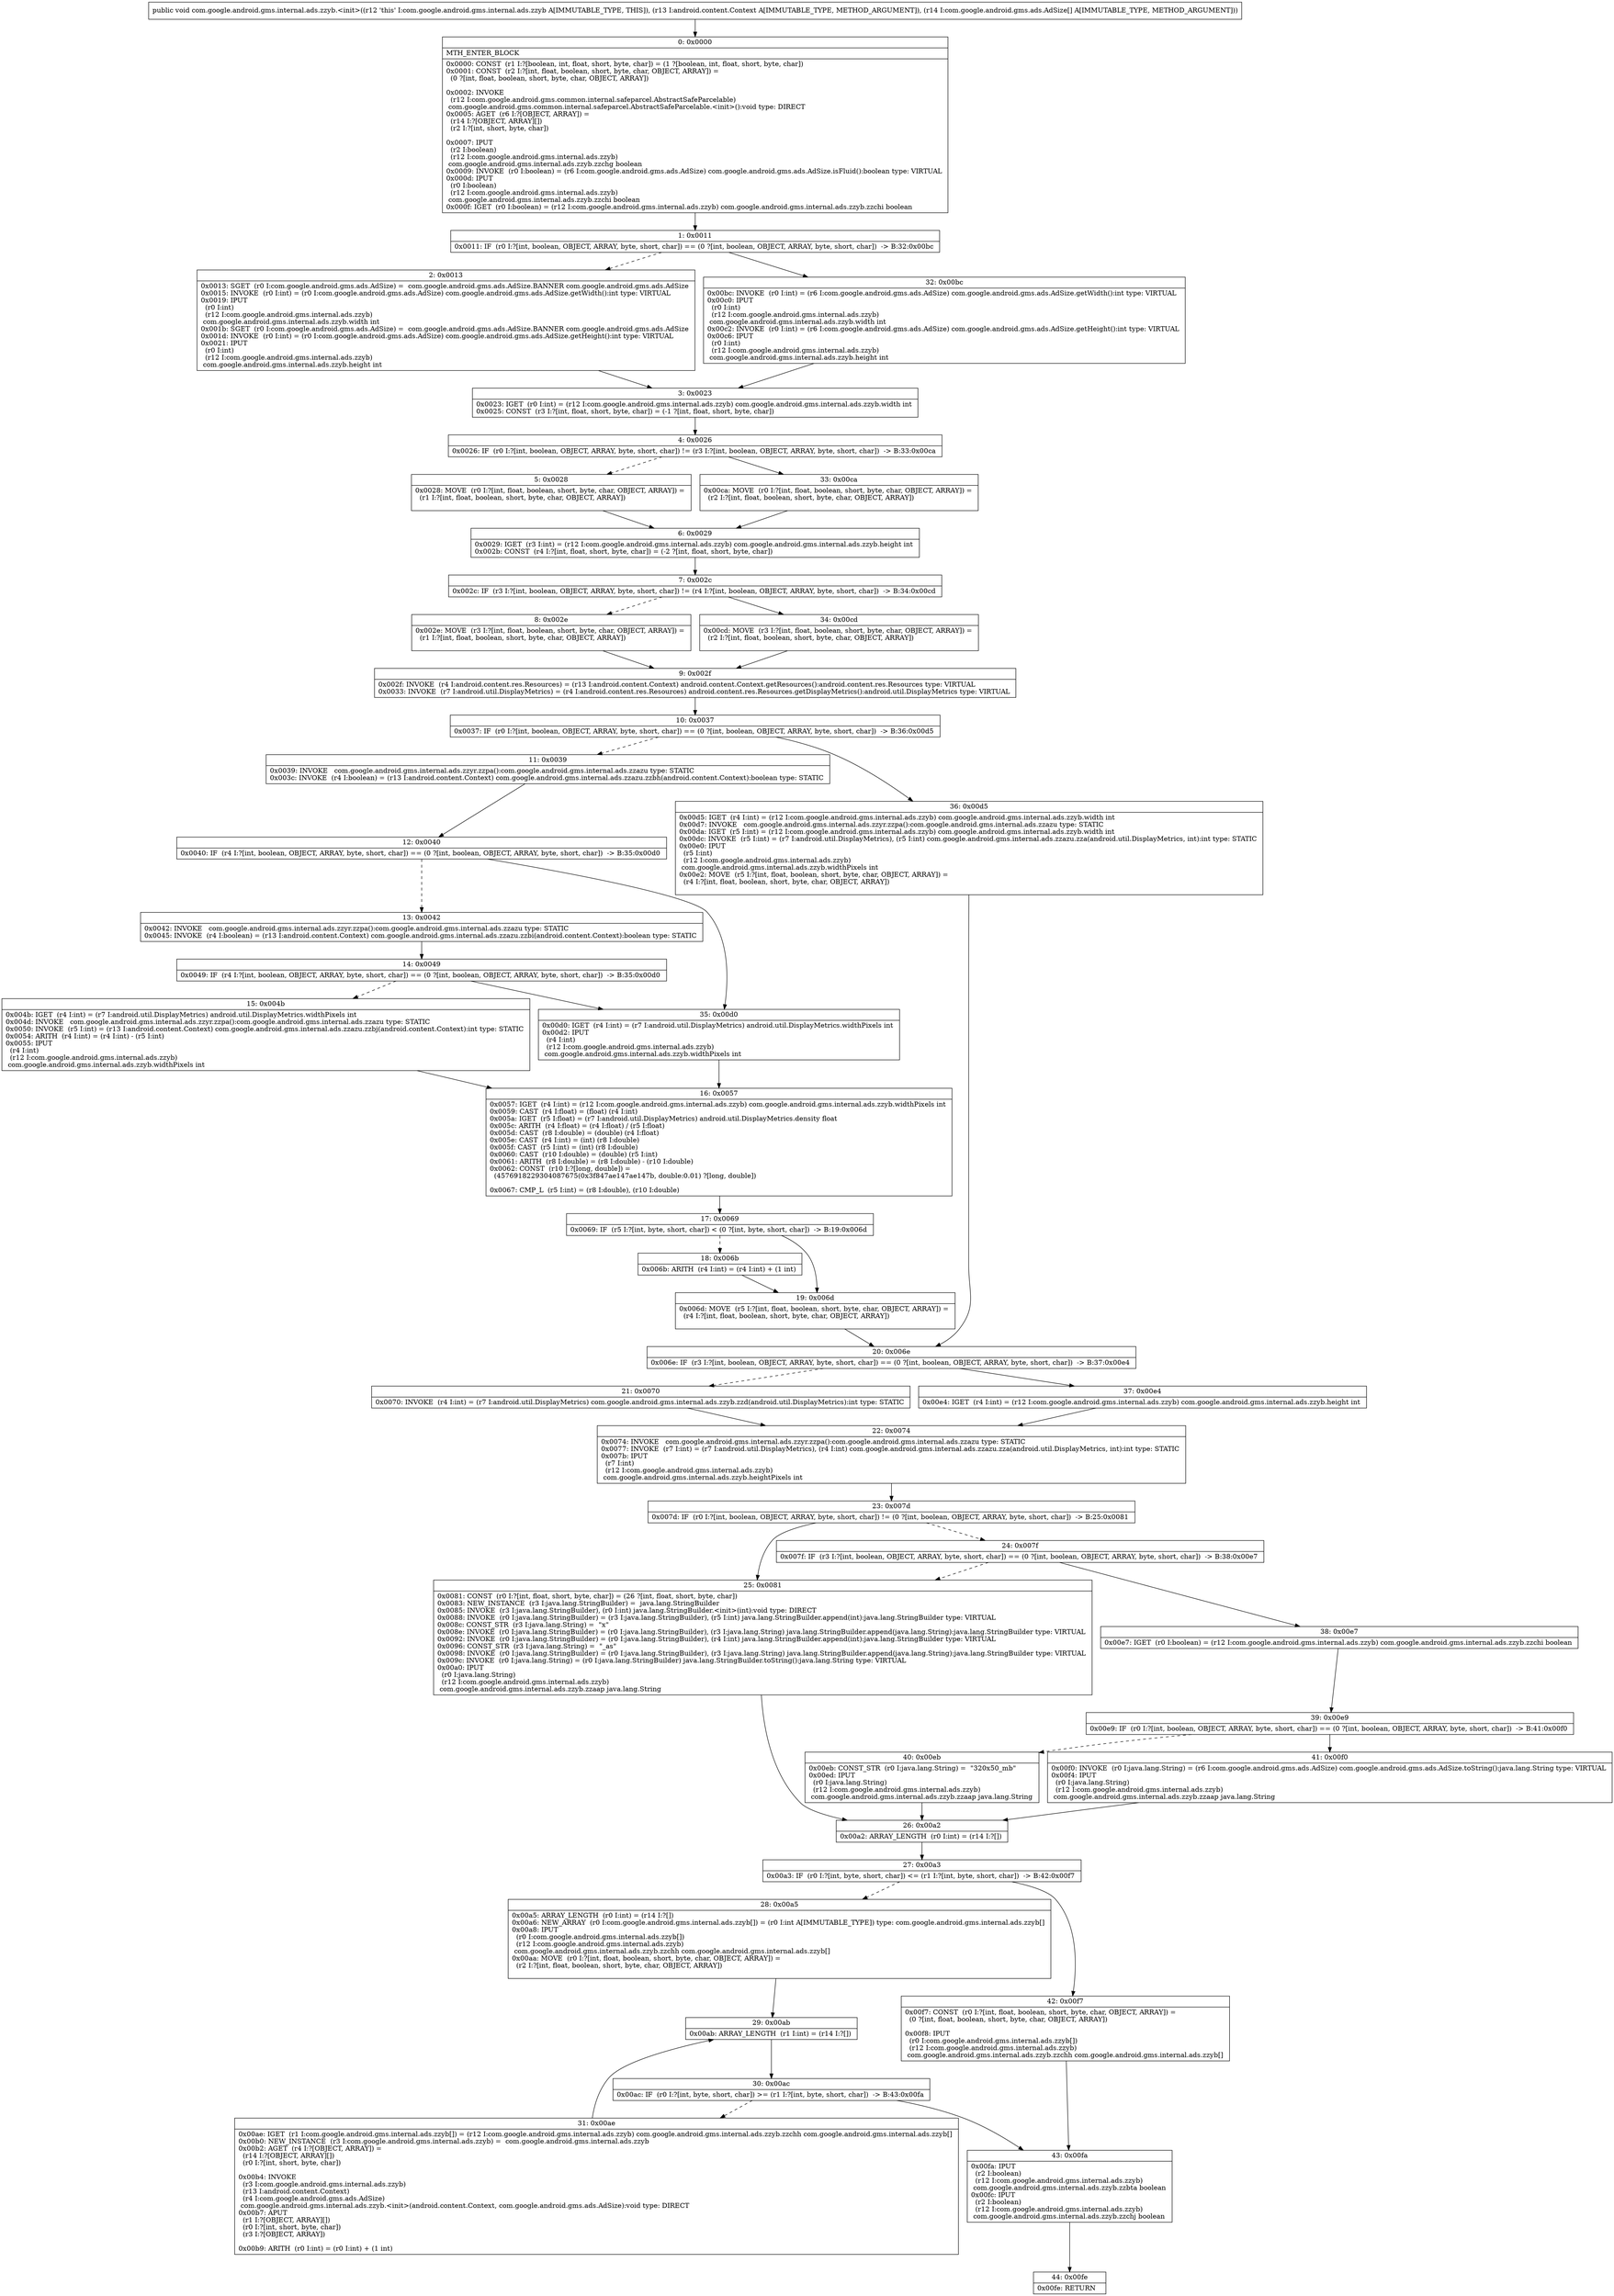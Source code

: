 digraph "CFG forcom.google.android.gms.internal.ads.zzyb.\<init\>(Landroid\/content\/Context;[Lcom\/google\/android\/gms\/ads\/AdSize;)V" {
Node_0 [shape=record,label="{0\:\ 0x0000|MTH_ENTER_BLOCK\l|0x0000: CONST  (r1 I:?[boolean, int, float, short, byte, char]) = (1 ?[boolean, int, float, short, byte, char]) \l0x0001: CONST  (r2 I:?[int, float, boolean, short, byte, char, OBJECT, ARRAY]) = \l  (0 ?[int, float, boolean, short, byte, char, OBJECT, ARRAY])\l \l0x0002: INVOKE  \l  (r12 I:com.google.android.gms.common.internal.safeparcel.AbstractSafeParcelable)\l com.google.android.gms.common.internal.safeparcel.AbstractSafeParcelable.\<init\>():void type: DIRECT \l0x0005: AGET  (r6 I:?[OBJECT, ARRAY]) = \l  (r14 I:?[OBJECT, ARRAY][])\l  (r2 I:?[int, short, byte, char])\l \l0x0007: IPUT  \l  (r2 I:boolean)\l  (r12 I:com.google.android.gms.internal.ads.zzyb)\l com.google.android.gms.internal.ads.zzyb.zzchg boolean \l0x0009: INVOKE  (r0 I:boolean) = (r6 I:com.google.android.gms.ads.AdSize) com.google.android.gms.ads.AdSize.isFluid():boolean type: VIRTUAL \l0x000d: IPUT  \l  (r0 I:boolean)\l  (r12 I:com.google.android.gms.internal.ads.zzyb)\l com.google.android.gms.internal.ads.zzyb.zzchi boolean \l0x000f: IGET  (r0 I:boolean) = (r12 I:com.google.android.gms.internal.ads.zzyb) com.google.android.gms.internal.ads.zzyb.zzchi boolean \l}"];
Node_1 [shape=record,label="{1\:\ 0x0011|0x0011: IF  (r0 I:?[int, boolean, OBJECT, ARRAY, byte, short, char]) == (0 ?[int, boolean, OBJECT, ARRAY, byte, short, char])  \-\> B:32:0x00bc \l}"];
Node_2 [shape=record,label="{2\:\ 0x0013|0x0013: SGET  (r0 I:com.google.android.gms.ads.AdSize) =  com.google.android.gms.ads.AdSize.BANNER com.google.android.gms.ads.AdSize \l0x0015: INVOKE  (r0 I:int) = (r0 I:com.google.android.gms.ads.AdSize) com.google.android.gms.ads.AdSize.getWidth():int type: VIRTUAL \l0x0019: IPUT  \l  (r0 I:int)\l  (r12 I:com.google.android.gms.internal.ads.zzyb)\l com.google.android.gms.internal.ads.zzyb.width int \l0x001b: SGET  (r0 I:com.google.android.gms.ads.AdSize) =  com.google.android.gms.ads.AdSize.BANNER com.google.android.gms.ads.AdSize \l0x001d: INVOKE  (r0 I:int) = (r0 I:com.google.android.gms.ads.AdSize) com.google.android.gms.ads.AdSize.getHeight():int type: VIRTUAL \l0x0021: IPUT  \l  (r0 I:int)\l  (r12 I:com.google.android.gms.internal.ads.zzyb)\l com.google.android.gms.internal.ads.zzyb.height int \l}"];
Node_3 [shape=record,label="{3\:\ 0x0023|0x0023: IGET  (r0 I:int) = (r12 I:com.google.android.gms.internal.ads.zzyb) com.google.android.gms.internal.ads.zzyb.width int \l0x0025: CONST  (r3 I:?[int, float, short, byte, char]) = (\-1 ?[int, float, short, byte, char]) \l}"];
Node_4 [shape=record,label="{4\:\ 0x0026|0x0026: IF  (r0 I:?[int, boolean, OBJECT, ARRAY, byte, short, char]) != (r3 I:?[int, boolean, OBJECT, ARRAY, byte, short, char])  \-\> B:33:0x00ca \l}"];
Node_5 [shape=record,label="{5\:\ 0x0028|0x0028: MOVE  (r0 I:?[int, float, boolean, short, byte, char, OBJECT, ARRAY]) = \l  (r1 I:?[int, float, boolean, short, byte, char, OBJECT, ARRAY])\l \l}"];
Node_6 [shape=record,label="{6\:\ 0x0029|0x0029: IGET  (r3 I:int) = (r12 I:com.google.android.gms.internal.ads.zzyb) com.google.android.gms.internal.ads.zzyb.height int \l0x002b: CONST  (r4 I:?[int, float, short, byte, char]) = (\-2 ?[int, float, short, byte, char]) \l}"];
Node_7 [shape=record,label="{7\:\ 0x002c|0x002c: IF  (r3 I:?[int, boolean, OBJECT, ARRAY, byte, short, char]) != (r4 I:?[int, boolean, OBJECT, ARRAY, byte, short, char])  \-\> B:34:0x00cd \l}"];
Node_8 [shape=record,label="{8\:\ 0x002e|0x002e: MOVE  (r3 I:?[int, float, boolean, short, byte, char, OBJECT, ARRAY]) = \l  (r1 I:?[int, float, boolean, short, byte, char, OBJECT, ARRAY])\l \l}"];
Node_9 [shape=record,label="{9\:\ 0x002f|0x002f: INVOKE  (r4 I:android.content.res.Resources) = (r13 I:android.content.Context) android.content.Context.getResources():android.content.res.Resources type: VIRTUAL \l0x0033: INVOKE  (r7 I:android.util.DisplayMetrics) = (r4 I:android.content.res.Resources) android.content.res.Resources.getDisplayMetrics():android.util.DisplayMetrics type: VIRTUAL \l}"];
Node_10 [shape=record,label="{10\:\ 0x0037|0x0037: IF  (r0 I:?[int, boolean, OBJECT, ARRAY, byte, short, char]) == (0 ?[int, boolean, OBJECT, ARRAY, byte, short, char])  \-\> B:36:0x00d5 \l}"];
Node_11 [shape=record,label="{11\:\ 0x0039|0x0039: INVOKE   com.google.android.gms.internal.ads.zzyr.zzpa():com.google.android.gms.internal.ads.zzazu type: STATIC \l0x003c: INVOKE  (r4 I:boolean) = (r13 I:android.content.Context) com.google.android.gms.internal.ads.zzazu.zzbh(android.content.Context):boolean type: STATIC \l}"];
Node_12 [shape=record,label="{12\:\ 0x0040|0x0040: IF  (r4 I:?[int, boolean, OBJECT, ARRAY, byte, short, char]) == (0 ?[int, boolean, OBJECT, ARRAY, byte, short, char])  \-\> B:35:0x00d0 \l}"];
Node_13 [shape=record,label="{13\:\ 0x0042|0x0042: INVOKE   com.google.android.gms.internal.ads.zzyr.zzpa():com.google.android.gms.internal.ads.zzazu type: STATIC \l0x0045: INVOKE  (r4 I:boolean) = (r13 I:android.content.Context) com.google.android.gms.internal.ads.zzazu.zzbi(android.content.Context):boolean type: STATIC \l}"];
Node_14 [shape=record,label="{14\:\ 0x0049|0x0049: IF  (r4 I:?[int, boolean, OBJECT, ARRAY, byte, short, char]) == (0 ?[int, boolean, OBJECT, ARRAY, byte, short, char])  \-\> B:35:0x00d0 \l}"];
Node_15 [shape=record,label="{15\:\ 0x004b|0x004b: IGET  (r4 I:int) = (r7 I:android.util.DisplayMetrics) android.util.DisplayMetrics.widthPixels int \l0x004d: INVOKE   com.google.android.gms.internal.ads.zzyr.zzpa():com.google.android.gms.internal.ads.zzazu type: STATIC \l0x0050: INVOKE  (r5 I:int) = (r13 I:android.content.Context) com.google.android.gms.internal.ads.zzazu.zzbj(android.content.Context):int type: STATIC \l0x0054: ARITH  (r4 I:int) = (r4 I:int) \- (r5 I:int) \l0x0055: IPUT  \l  (r4 I:int)\l  (r12 I:com.google.android.gms.internal.ads.zzyb)\l com.google.android.gms.internal.ads.zzyb.widthPixels int \l}"];
Node_16 [shape=record,label="{16\:\ 0x0057|0x0057: IGET  (r4 I:int) = (r12 I:com.google.android.gms.internal.ads.zzyb) com.google.android.gms.internal.ads.zzyb.widthPixels int \l0x0059: CAST  (r4 I:float) = (float) (r4 I:int) \l0x005a: IGET  (r5 I:float) = (r7 I:android.util.DisplayMetrics) android.util.DisplayMetrics.density float \l0x005c: ARITH  (r4 I:float) = (r4 I:float) \/ (r5 I:float) \l0x005d: CAST  (r8 I:double) = (double) (r4 I:float) \l0x005e: CAST  (r4 I:int) = (int) (r8 I:double) \l0x005f: CAST  (r5 I:int) = (int) (r8 I:double) \l0x0060: CAST  (r10 I:double) = (double) (r5 I:int) \l0x0061: ARITH  (r8 I:double) = (r8 I:double) \- (r10 I:double) \l0x0062: CONST  (r10 I:?[long, double]) = \l  (4576918229304087675(0x3f847ae147ae147b, double:0.01) ?[long, double])\l \l0x0067: CMP_L  (r5 I:int) = (r8 I:double), (r10 I:double) \l}"];
Node_17 [shape=record,label="{17\:\ 0x0069|0x0069: IF  (r5 I:?[int, byte, short, char]) \< (0 ?[int, byte, short, char])  \-\> B:19:0x006d \l}"];
Node_18 [shape=record,label="{18\:\ 0x006b|0x006b: ARITH  (r4 I:int) = (r4 I:int) + (1 int) \l}"];
Node_19 [shape=record,label="{19\:\ 0x006d|0x006d: MOVE  (r5 I:?[int, float, boolean, short, byte, char, OBJECT, ARRAY]) = \l  (r4 I:?[int, float, boolean, short, byte, char, OBJECT, ARRAY])\l \l}"];
Node_20 [shape=record,label="{20\:\ 0x006e|0x006e: IF  (r3 I:?[int, boolean, OBJECT, ARRAY, byte, short, char]) == (0 ?[int, boolean, OBJECT, ARRAY, byte, short, char])  \-\> B:37:0x00e4 \l}"];
Node_21 [shape=record,label="{21\:\ 0x0070|0x0070: INVOKE  (r4 I:int) = (r7 I:android.util.DisplayMetrics) com.google.android.gms.internal.ads.zzyb.zzd(android.util.DisplayMetrics):int type: STATIC \l}"];
Node_22 [shape=record,label="{22\:\ 0x0074|0x0074: INVOKE   com.google.android.gms.internal.ads.zzyr.zzpa():com.google.android.gms.internal.ads.zzazu type: STATIC \l0x0077: INVOKE  (r7 I:int) = (r7 I:android.util.DisplayMetrics), (r4 I:int) com.google.android.gms.internal.ads.zzazu.zza(android.util.DisplayMetrics, int):int type: STATIC \l0x007b: IPUT  \l  (r7 I:int)\l  (r12 I:com.google.android.gms.internal.ads.zzyb)\l com.google.android.gms.internal.ads.zzyb.heightPixels int \l}"];
Node_23 [shape=record,label="{23\:\ 0x007d|0x007d: IF  (r0 I:?[int, boolean, OBJECT, ARRAY, byte, short, char]) != (0 ?[int, boolean, OBJECT, ARRAY, byte, short, char])  \-\> B:25:0x0081 \l}"];
Node_24 [shape=record,label="{24\:\ 0x007f|0x007f: IF  (r3 I:?[int, boolean, OBJECT, ARRAY, byte, short, char]) == (0 ?[int, boolean, OBJECT, ARRAY, byte, short, char])  \-\> B:38:0x00e7 \l}"];
Node_25 [shape=record,label="{25\:\ 0x0081|0x0081: CONST  (r0 I:?[int, float, short, byte, char]) = (26 ?[int, float, short, byte, char]) \l0x0083: NEW_INSTANCE  (r3 I:java.lang.StringBuilder) =  java.lang.StringBuilder \l0x0085: INVOKE  (r3 I:java.lang.StringBuilder), (r0 I:int) java.lang.StringBuilder.\<init\>(int):void type: DIRECT \l0x0088: INVOKE  (r0 I:java.lang.StringBuilder) = (r3 I:java.lang.StringBuilder), (r5 I:int) java.lang.StringBuilder.append(int):java.lang.StringBuilder type: VIRTUAL \l0x008c: CONST_STR  (r3 I:java.lang.String) =  \"x\" \l0x008e: INVOKE  (r0 I:java.lang.StringBuilder) = (r0 I:java.lang.StringBuilder), (r3 I:java.lang.String) java.lang.StringBuilder.append(java.lang.String):java.lang.StringBuilder type: VIRTUAL \l0x0092: INVOKE  (r0 I:java.lang.StringBuilder) = (r0 I:java.lang.StringBuilder), (r4 I:int) java.lang.StringBuilder.append(int):java.lang.StringBuilder type: VIRTUAL \l0x0096: CONST_STR  (r3 I:java.lang.String) =  \"_as\" \l0x0098: INVOKE  (r0 I:java.lang.StringBuilder) = (r0 I:java.lang.StringBuilder), (r3 I:java.lang.String) java.lang.StringBuilder.append(java.lang.String):java.lang.StringBuilder type: VIRTUAL \l0x009c: INVOKE  (r0 I:java.lang.String) = (r0 I:java.lang.StringBuilder) java.lang.StringBuilder.toString():java.lang.String type: VIRTUAL \l0x00a0: IPUT  \l  (r0 I:java.lang.String)\l  (r12 I:com.google.android.gms.internal.ads.zzyb)\l com.google.android.gms.internal.ads.zzyb.zzaap java.lang.String \l}"];
Node_26 [shape=record,label="{26\:\ 0x00a2|0x00a2: ARRAY_LENGTH  (r0 I:int) = (r14 I:?[]) \l}"];
Node_27 [shape=record,label="{27\:\ 0x00a3|0x00a3: IF  (r0 I:?[int, byte, short, char]) \<= (r1 I:?[int, byte, short, char])  \-\> B:42:0x00f7 \l}"];
Node_28 [shape=record,label="{28\:\ 0x00a5|0x00a5: ARRAY_LENGTH  (r0 I:int) = (r14 I:?[]) \l0x00a6: NEW_ARRAY  (r0 I:com.google.android.gms.internal.ads.zzyb[]) = (r0 I:int A[IMMUTABLE_TYPE]) type: com.google.android.gms.internal.ads.zzyb[] \l0x00a8: IPUT  \l  (r0 I:com.google.android.gms.internal.ads.zzyb[])\l  (r12 I:com.google.android.gms.internal.ads.zzyb)\l com.google.android.gms.internal.ads.zzyb.zzchh com.google.android.gms.internal.ads.zzyb[] \l0x00aa: MOVE  (r0 I:?[int, float, boolean, short, byte, char, OBJECT, ARRAY]) = \l  (r2 I:?[int, float, boolean, short, byte, char, OBJECT, ARRAY])\l \l}"];
Node_29 [shape=record,label="{29\:\ 0x00ab|0x00ab: ARRAY_LENGTH  (r1 I:int) = (r14 I:?[]) \l}"];
Node_30 [shape=record,label="{30\:\ 0x00ac|0x00ac: IF  (r0 I:?[int, byte, short, char]) \>= (r1 I:?[int, byte, short, char])  \-\> B:43:0x00fa \l}"];
Node_31 [shape=record,label="{31\:\ 0x00ae|0x00ae: IGET  (r1 I:com.google.android.gms.internal.ads.zzyb[]) = (r12 I:com.google.android.gms.internal.ads.zzyb) com.google.android.gms.internal.ads.zzyb.zzchh com.google.android.gms.internal.ads.zzyb[] \l0x00b0: NEW_INSTANCE  (r3 I:com.google.android.gms.internal.ads.zzyb) =  com.google.android.gms.internal.ads.zzyb \l0x00b2: AGET  (r4 I:?[OBJECT, ARRAY]) = \l  (r14 I:?[OBJECT, ARRAY][])\l  (r0 I:?[int, short, byte, char])\l \l0x00b4: INVOKE  \l  (r3 I:com.google.android.gms.internal.ads.zzyb)\l  (r13 I:android.content.Context)\l  (r4 I:com.google.android.gms.ads.AdSize)\l com.google.android.gms.internal.ads.zzyb.\<init\>(android.content.Context, com.google.android.gms.ads.AdSize):void type: DIRECT \l0x00b7: APUT  \l  (r1 I:?[OBJECT, ARRAY][])\l  (r0 I:?[int, short, byte, char])\l  (r3 I:?[OBJECT, ARRAY])\l \l0x00b9: ARITH  (r0 I:int) = (r0 I:int) + (1 int) \l}"];
Node_32 [shape=record,label="{32\:\ 0x00bc|0x00bc: INVOKE  (r0 I:int) = (r6 I:com.google.android.gms.ads.AdSize) com.google.android.gms.ads.AdSize.getWidth():int type: VIRTUAL \l0x00c0: IPUT  \l  (r0 I:int)\l  (r12 I:com.google.android.gms.internal.ads.zzyb)\l com.google.android.gms.internal.ads.zzyb.width int \l0x00c2: INVOKE  (r0 I:int) = (r6 I:com.google.android.gms.ads.AdSize) com.google.android.gms.ads.AdSize.getHeight():int type: VIRTUAL \l0x00c6: IPUT  \l  (r0 I:int)\l  (r12 I:com.google.android.gms.internal.ads.zzyb)\l com.google.android.gms.internal.ads.zzyb.height int \l}"];
Node_33 [shape=record,label="{33\:\ 0x00ca|0x00ca: MOVE  (r0 I:?[int, float, boolean, short, byte, char, OBJECT, ARRAY]) = \l  (r2 I:?[int, float, boolean, short, byte, char, OBJECT, ARRAY])\l \l}"];
Node_34 [shape=record,label="{34\:\ 0x00cd|0x00cd: MOVE  (r3 I:?[int, float, boolean, short, byte, char, OBJECT, ARRAY]) = \l  (r2 I:?[int, float, boolean, short, byte, char, OBJECT, ARRAY])\l \l}"];
Node_35 [shape=record,label="{35\:\ 0x00d0|0x00d0: IGET  (r4 I:int) = (r7 I:android.util.DisplayMetrics) android.util.DisplayMetrics.widthPixels int \l0x00d2: IPUT  \l  (r4 I:int)\l  (r12 I:com.google.android.gms.internal.ads.zzyb)\l com.google.android.gms.internal.ads.zzyb.widthPixels int \l}"];
Node_36 [shape=record,label="{36\:\ 0x00d5|0x00d5: IGET  (r4 I:int) = (r12 I:com.google.android.gms.internal.ads.zzyb) com.google.android.gms.internal.ads.zzyb.width int \l0x00d7: INVOKE   com.google.android.gms.internal.ads.zzyr.zzpa():com.google.android.gms.internal.ads.zzazu type: STATIC \l0x00da: IGET  (r5 I:int) = (r12 I:com.google.android.gms.internal.ads.zzyb) com.google.android.gms.internal.ads.zzyb.width int \l0x00dc: INVOKE  (r5 I:int) = (r7 I:android.util.DisplayMetrics), (r5 I:int) com.google.android.gms.internal.ads.zzazu.zza(android.util.DisplayMetrics, int):int type: STATIC \l0x00e0: IPUT  \l  (r5 I:int)\l  (r12 I:com.google.android.gms.internal.ads.zzyb)\l com.google.android.gms.internal.ads.zzyb.widthPixels int \l0x00e2: MOVE  (r5 I:?[int, float, boolean, short, byte, char, OBJECT, ARRAY]) = \l  (r4 I:?[int, float, boolean, short, byte, char, OBJECT, ARRAY])\l \l}"];
Node_37 [shape=record,label="{37\:\ 0x00e4|0x00e4: IGET  (r4 I:int) = (r12 I:com.google.android.gms.internal.ads.zzyb) com.google.android.gms.internal.ads.zzyb.height int \l}"];
Node_38 [shape=record,label="{38\:\ 0x00e7|0x00e7: IGET  (r0 I:boolean) = (r12 I:com.google.android.gms.internal.ads.zzyb) com.google.android.gms.internal.ads.zzyb.zzchi boolean \l}"];
Node_39 [shape=record,label="{39\:\ 0x00e9|0x00e9: IF  (r0 I:?[int, boolean, OBJECT, ARRAY, byte, short, char]) == (0 ?[int, boolean, OBJECT, ARRAY, byte, short, char])  \-\> B:41:0x00f0 \l}"];
Node_40 [shape=record,label="{40\:\ 0x00eb|0x00eb: CONST_STR  (r0 I:java.lang.String) =  \"320x50_mb\" \l0x00ed: IPUT  \l  (r0 I:java.lang.String)\l  (r12 I:com.google.android.gms.internal.ads.zzyb)\l com.google.android.gms.internal.ads.zzyb.zzaap java.lang.String \l}"];
Node_41 [shape=record,label="{41\:\ 0x00f0|0x00f0: INVOKE  (r0 I:java.lang.String) = (r6 I:com.google.android.gms.ads.AdSize) com.google.android.gms.ads.AdSize.toString():java.lang.String type: VIRTUAL \l0x00f4: IPUT  \l  (r0 I:java.lang.String)\l  (r12 I:com.google.android.gms.internal.ads.zzyb)\l com.google.android.gms.internal.ads.zzyb.zzaap java.lang.String \l}"];
Node_42 [shape=record,label="{42\:\ 0x00f7|0x00f7: CONST  (r0 I:?[int, float, boolean, short, byte, char, OBJECT, ARRAY]) = \l  (0 ?[int, float, boolean, short, byte, char, OBJECT, ARRAY])\l \l0x00f8: IPUT  \l  (r0 I:com.google.android.gms.internal.ads.zzyb[])\l  (r12 I:com.google.android.gms.internal.ads.zzyb)\l com.google.android.gms.internal.ads.zzyb.zzchh com.google.android.gms.internal.ads.zzyb[] \l}"];
Node_43 [shape=record,label="{43\:\ 0x00fa|0x00fa: IPUT  \l  (r2 I:boolean)\l  (r12 I:com.google.android.gms.internal.ads.zzyb)\l com.google.android.gms.internal.ads.zzyb.zzbta boolean \l0x00fc: IPUT  \l  (r2 I:boolean)\l  (r12 I:com.google.android.gms.internal.ads.zzyb)\l com.google.android.gms.internal.ads.zzyb.zzchj boolean \l}"];
Node_44 [shape=record,label="{44\:\ 0x00fe|0x00fe: RETURN   \l}"];
MethodNode[shape=record,label="{public void com.google.android.gms.internal.ads.zzyb.\<init\>((r12 'this' I:com.google.android.gms.internal.ads.zzyb A[IMMUTABLE_TYPE, THIS]), (r13 I:android.content.Context A[IMMUTABLE_TYPE, METHOD_ARGUMENT]), (r14 I:com.google.android.gms.ads.AdSize[] A[IMMUTABLE_TYPE, METHOD_ARGUMENT])) }"];
MethodNode -> Node_0;
Node_0 -> Node_1;
Node_1 -> Node_2[style=dashed];
Node_1 -> Node_32;
Node_2 -> Node_3;
Node_3 -> Node_4;
Node_4 -> Node_5[style=dashed];
Node_4 -> Node_33;
Node_5 -> Node_6;
Node_6 -> Node_7;
Node_7 -> Node_8[style=dashed];
Node_7 -> Node_34;
Node_8 -> Node_9;
Node_9 -> Node_10;
Node_10 -> Node_11[style=dashed];
Node_10 -> Node_36;
Node_11 -> Node_12;
Node_12 -> Node_13[style=dashed];
Node_12 -> Node_35;
Node_13 -> Node_14;
Node_14 -> Node_15[style=dashed];
Node_14 -> Node_35;
Node_15 -> Node_16;
Node_16 -> Node_17;
Node_17 -> Node_18[style=dashed];
Node_17 -> Node_19;
Node_18 -> Node_19;
Node_19 -> Node_20;
Node_20 -> Node_21[style=dashed];
Node_20 -> Node_37;
Node_21 -> Node_22;
Node_22 -> Node_23;
Node_23 -> Node_24[style=dashed];
Node_23 -> Node_25;
Node_24 -> Node_25[style=dashed];
Node_24 -> Node_38;
Node_25 -> Node_26;
Node_26 -> Node_27;
Node_27 -> Node_28[style=dashed];
Node_27 -> Node_42;
Node_28 -> Node_29;
Node_29 -> Node_30;
Node_30 -> Node_31[style=dashed];
Node_30 -> Node_43;
Node_31 -> Node_29;
Node_32 -> Node_3;
Node_33 -> Node_6;
Node_34 -> Node_9;
Node_35 -> Node_16;
Node_36 -> Node_20;
Node_37 -> Node_22;
Node_38 -> Node_39;
Node_39 -> Node_40[style=dashed];
Node_39 -> Node_41;
Node_40 -> Node_26;
Node_41 -> Node_26;
Node_42 -> Node_43;
Node_43 -> Node_44;
}

